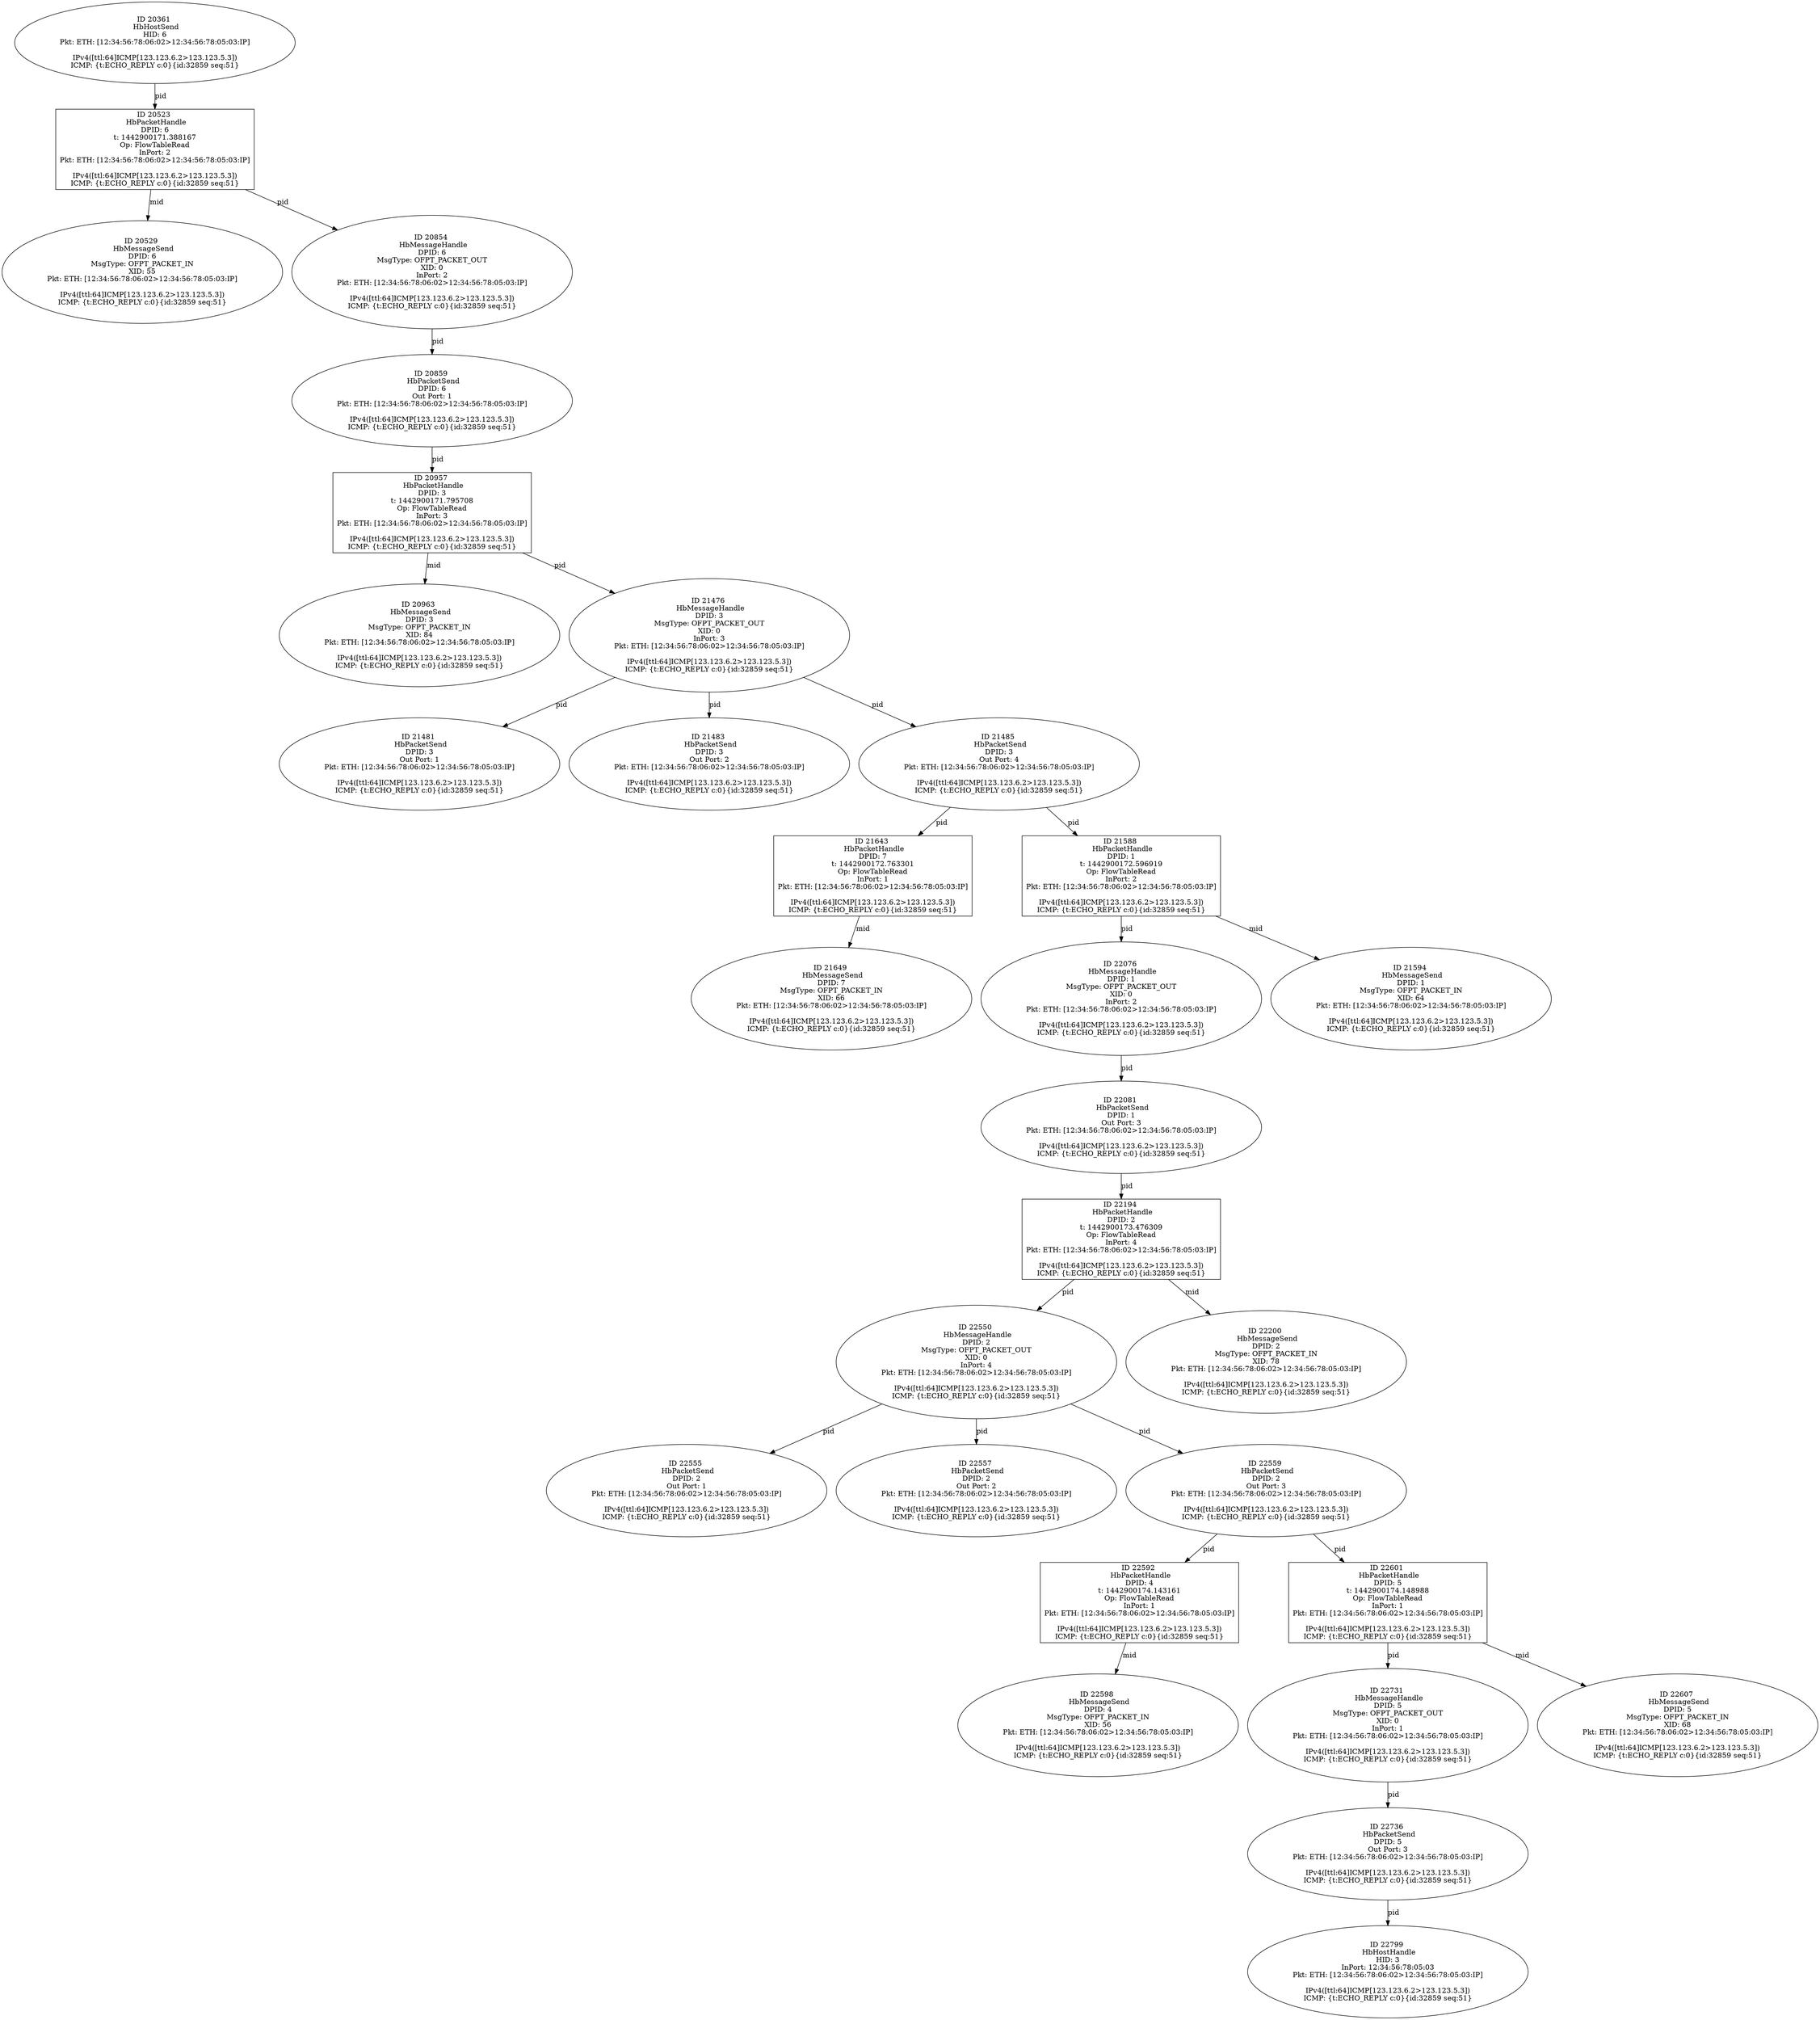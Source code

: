 strict digraph G {
20361 [shape=oval, event=<hb_events.HbHostSend object at 0x10c5b9e90>, label="ID 20361 
 HbHostSend
HID: 6
Pkt: ETH: [12:34:56:78:06:02>12:34:56:78:05:03:IP]

IPv4([ttl:64]ICMP[123.123.6.2>123.123.5.3])
ICMP: {t:ECHO_REPLY c:0}{id:32859 seq:51}"];
21643 [shape=box, event=<hb_events.HbPacketHandle object at 0x10c8e6f10>, label="ID 21643 
 HbPacketHandle
DPID: 7
t: 1442900172.763301
Op: FlowTableRead
InPort: 1
Pkt: ETH: [12:34:56:78:06:02>12:34:56:78:05:03:IP]

IPv4([ttl:64]ICMP[123.123.6.2>123.123.5.3])
ICMP: {t:ECHO_REPLY c:0}{id:32859 seq:51}"];
22799 [shape=oval, event=<hb_events.HbHostHandle object at 0x10cc3f550>, label="ID 22799 
 HbHostHandle
HID: 3
InPort: 12:34:56:78:05:03
Pkt: ETH: [12:34:56:78:06:02>12:34:56:78:05:03:IP]

IPv4([ttl:64]ICMP[123.123.6.2>123.123.5.3])
ICMP: {t:ECHO_REPLY c:0}{id:32859 seq:51}"];
21649 [shape=oval, event=<hb_events.HbMessageSend object at 0x10c8ecc50>, label="ID 21649 
 HbMessageSend
DPID: 7
MsgType: OFPT_PACKET_IN
XID: 66
Pkt: ETH: [12:34:56:78:06:02>12:34:56:78:05:03:IP]

IPv4([ttl:64]ICMP[123.123.6.2>123.123.5.3])
ICMP: {t:ECHO_REPLY c:0}{id:32859 seq:51}"];
22550 [shape=oval, event=<hb_events.HbMessageHandle object at 0x10cb50ad0>, label="ID 22550 
 HbMessageHandle
DPID: 2
MsgType: OFPT_PACKET_OUT
XID: 0
InPort: 4
Pkt: ETH: [12:34:56:78:06:02>12:34:56:78:05:03:IP]

IPv4([ttl:64]ICMP[123.123.6.2>123.123.5.3])
ICMP: {t:ECHO_REPLY c:0}{id:32859 seq:51}"];
22555 [shape=oval, event=<hb_events.HbPacketSend object at 0x10cb4aa10>, label="ID 22555 
 HbPacketSend
DPID: 2
Out Port: 1
Pkt: ETH: [12:34:56:78:06:02>12:34:56:78:05:03:IP]

IPv4([ttl:64]ICMP[123.123.6.2>123.123.5.3])
ICMP: {t:ECHO_REPLY c:0}{id:32859 seq:51}"];
22557 [shape=oval, event=<hb_events.HbPacketSend object at 0x10cb4ac50>, label="ID 22557 
 HbPacketSend
DPID: 2
Out Port: 2
Pkt: ETH: [12:34:56:78:06:02>12:34:56:78:05:03:IP]

IPv4([ttl:64]ICMP[123.123.6.2>123.123.5.3])
ICMP: {t:ECHO_REPLY c:0}{id:32859 seq:51}"];
22559 [shape=oval, event=<hb_events.HbPacketSend object at 0x10cb4ae50>, label="ID 22559 
 HbPacketSend
DPID: 2
Out Port: 3
Pkt: ETH: [12:34:56:78:06:02>12:34:56:78:05:03:IP]

IPv4([ttl:64]ICMP[123.123.6.2>123.123.5.3])
ICMP: {t:ECHO_REPLY c:0}{id:32859 seq:51}"];
20523 [shape=box, event=<hb_events.HbPacketHandle object at 0x10c614610>, label="ID 20523 
 HbPacketHandle
DPID: 6
t: 1442900171.388167
Op: FlowTableRead
InPort: 2
Pkt: ETH: [12:34:56:78:06:02>12:34:56:78:05:03:IP]

IPv4([ttl:64]ICMP[123.123.6.2>123.123.5.3])
ICMP: {t:ECHO_REPLY c:0}{id:32859 seq:51}"];
20529 [shape=oval, event=<hb_events.HbMessageSend object at 0x10c611cd0>, label="ID 20529 
 HbMessageSend
DPID: 6
MsgType: OFPT_PACKET_IN
XID: 55
Pkt: ETH: [12:34:56:78:06:02>12:34:56:78:05:03:IP]

IPv4([ttl:64]ICMP[123.123.6.2>123.123.5.3])
ICMP: {t:ECHO_REPLY c:0}{id:32859 seq:51}"];
22194 [shape=box, event=<hb_events.HbPacketHandle object at 0x10ca42b50>, label="ID 22194 
 HbPacketHandle
DPID: 2
t: 1442900173.476309
Op: FlowTableRead
InPort: 4
Pkt: ETH: [12:34:56:78:06:02>12:34:56:78:05:03:IP]

IPv4([ttl:64]ICMP[123.123.6.2>123.123.5.3])
ICMP: {t:ECHO_REPLY c:0}{id:32859 seq:51}"];
22200 [shape=oval, event=<hb_events.HbMessageSend object at 0x10ca55250>, label="ID 22200 
 HbMessageSend
DPID: 2
MsgType: OFPT_PACKET_IN
XID: 78
Pkt: ETH: [12:34:56:78:06:02>12:34:56:78:05:03:IP]

IPv4([ttl:64]ICMP[123.123.6.2>123.123.5.3])
ICMP: {t:ECHO_REPLY c:0}{id:32859 seq:51}"];
22076 [shape=oval, event=<hb_events.HbMessageHandle object at 0x10c9fb550>, label="ID 22076 
 HbMessageHandle
DPID: 1
MsgType: OFPT_PACKET_OUT
XID: 0
InPort: 2
Pkt: ETH: [12:34:56:78:06:02>12:34:56:78:05:03:IP]

IPv4([ttl:64]ICMP[123.123.6.2>123.123.5.3])
ICMP: {t:ECHO_REPLY c:0}{id:32859 seq:51}"];
22592 [shape=box, event=<hb_events.HbPacketHandle object at 0x10cb7b190>, label="ID 22592 
 HbPacketHandle
DPID: 4
t: 1442900174.143161
Op: FlowTableRead
InPort: 1
Pkt: ETH: [12:34:56:78:06:02>12:34:56:78:05:03:IP]

IPv4([ttl:64]ICMP[123.123.6.2>123.123.5.3])
ICMP: {t:ECHO_REPLY c:0}{id:32859 seq:51}"];
22081 [shape=oval, event=<hb_events.HbPacketSend object at 0x10c9fbb50>, label="ID 22081 
 HbPacketSend
DPID: 1
Out Port: 3
Pkt: ETH: [12:34:56:78:06:02>12:34:56:78:05:03:IP]

IPv4([ttl:64]ICMP[123.123.6.2>123.123.5.3])
ICMP: {t:ECHO_REPLY c:0}{id:32859 seq:51}"];
22598 [shape=oval, event=<hb_events.HbMessageSend object at 0x10cb7b950>, label="ID 22598 
 HbMessageSend
DPID: 4
MsgType: OFPT_PACKET_IN
XID: 56
Pkt: ETH: [12:34:56:78:06:02>12:34:56:78:05:03:IP]

IPv4([ttl:64]ICMP[123.123.6.2>123.123.5.3])
ICMP: {t:ECHO_REPLY c:0}{id:32859 seq:51}"];
22601 [shape=box, event=<hb_events.HbPacketHandle object at 0x10cb7b910>, label="ID 22601 
 HbPacketHandle
DPID: 5
t: 1442900174.148988
Op: FlowTableRead
InPort: 1
Pkt: ETH: [12:34:56:78:06:02>12:34:56:78:05:03:IP]

IPv4([ttl:64]ICMP[123.123.6.2>123.123.5.3])
ICMP: {t:ECHO_REPLY c:0}{id:32859 seq:51}"];
22731 [shape=oval, event=<hb_events.HbMessageHandle object at 0x10cbea7d0>, label="ID 22731 
 HbMessageHandle
DPID: 5
MsgType: OFPT_PACKET_OUT
XID: 0
InPort: 1
Pkt: ETH: [12:34:56:78:06:02>12:34:56:78:05:03:IP]

IPv4([ttl:64]ICMP[123.123.6.2>123.123.5.3])
ICMP: {t:ECHO_REPLY c:0}{id:32859 seq:51}"];
22607 [shape=oval, event=<hb_events.HbMessageSend object at 0x10cb85810>, label="ID 22607 
 HbMessageSend
DPID: 5
MsgType: OFPT_PACKET_IN
XID: 68
Pkt: ETH: [12:34:56:78:06:02>12:34:56:78:05:03:IP]

IPv4([ttl:64]ICMP[123.123.6.2>123.123.5.3])
ICMP: {t:ECHO_REPLY c:0}{id:32859 seq:51}"];
22736 [shape=oval, event=<hb_events.HbPacketSend object at 0x10cbeacd0>, label="ID 22736 
 HbPacketSend
DPID: 5
Out Port: 3
Pkt: ETH: [12:34:56:78:06:02>12:34:56:78:05:03:IP]

IPv4([ttl:64]ICMP[123.123.6.2>123.123.5.3])
ICMP: {t:ECHO_REPLY c:0}{id:32859 seq:51}"];
21588 [shape=box, event=<hb_events.HbPacketHandle object at 0x10c8bdf10>, label="ID 21588 
 HbPacketHandle
DPID: 1
t: 1442900172.596919
Op: FlowTableRead
InPort: 2
Pkt: ETH: [12:34:56:78:06:02>12:34:56:78:05:03:IP]

IPv4([ttl:64]ICMP[123.123.6.2>123.123.5.3])
ICMP: {t:ECHO_REPLY c:0}{id:32859 seq:51}"];
21594 [shape=oval, event=<hb_events.HbMessageSend object at 0x10c8c5650>, label="ID 21594 
 HbMessageSend
DPID: 1
MsgType: OFPT_PACKET_IN
XID: 64
Pkt: ETH: [12:34:56:78:06:02>12:34:56:78:05:03:IP]

IPv4([ttl:64]ICMP[123.123.6.2>123.123.5.3])
ICMP: {t:ECHO_REPLY c:0}{id:32859 seq:51}"];
20957 [shape=box, event=<hb_events.HbPacketHandle object at 0x10c713510>, label="ID 20957 
 HbPacketHandle
DPID: 3
t: 1442900171.795708
Op: FlowTableRead
InPort: 3
Pkt: ETH: [12:34:56:78:06:02>12:34:56:78:05:03:IP]

IPv4([ttl:64]ICMP[123.123.6.2>123.123.5.3])
ICMP: {t:ECHO_REPLY c:0}{id:32859 seq:51}"];
20963 [shape=oval, event=<hb_events.HbMessageSend object at 0x10c713fd0>, label="ID 20963 
 HbMessageSend
DPID: 3
MsgType: OFPT_PACKET_IN
XID: 84
Pkt: ETH: [12:34:56:78:06:02>12:34:56:78:05:03:IP]

IPv4([ttl:64]ICMP[123.123.6.2>123.123.5.3])
ICMP: {t:ECHO_REPLY c:0}{id:32859 seq:51}"];
21476 [shape=oval, event=<hb_events.HbMessageHandle object at 0x10c898e90>, label="ID 21476 
 HbMessageHandle
DPID: 3
MsgType: OFPT_PACKET_OUT
XID: 0
InPort: 3
Pkt: ETH: [12:34:56:78:06:02>12:34:56:78:05:03:IP]

IPv4([ttl:64]ICMP[123.123.6.2>123.123.5.3])
ICMP: {t:ECHO_REPLY c:0}{id:32859 seq:51}"];
21481 [shape=oval, event=<hb_events.HbPacketSend object at 0x10c88b3d0>, label="ID 21481 
 HbPacketSend
DPID: 3
Out Port: 1
Pkt: ETH: [12:34:56:78:06:02>12:34:56:78:05:03:IP]

IPv4([ttl:64]ICMP[123.123.6.2>123.123.5.3])
ICMP: {t:ECHO_REPLY c:0}{id:32859 seq:51}"];
21483 [shape=oval, event=<hb_events.HbPacketSend object at 0x10c88b610>, label="ID 21483 
 HbPacketSend
DPID: 3
Out Port: 2
Pkt: ETH: [12:34:56:78:06:02>12:34:56:78:05:03:IP]

IPv4([ttl:64]ICMP[123.123.6.2>123.123.5.3])
ICMP: {t:ECHO_REPLY c:0}{id:32859 seq:51}"];
21485 [shape=oval, event=<hb_events.HbPacketSend object at 0x10c88b850>, label="ID 21485 
 HbPacketSend
DPID: 3
Out Port: 4
Pkt: ETH: [12:34:56:78:06:02>12:34:56:78:05:03:IP]

IPv4([ttl:64]ICMP[123.123.6.2>123.123.5.3])
ICMP: {t:ECHO_REPLY c:0}{id:32859 seq:51}"];
20854 [shape=oval, event=<hb_events.HbMessageHandle object at 0x10c6cee90>, label="ID 20854 
 HbMessageHandle
DPID: 6
MsgType: OFPT_PACKET_OUT
XID: 0
InPort: 2
Pkt: ETH: [12:34:56:78:06:02>12:34:56:78:05:03:IP]

IPv4([ttl:64]ICMP[123.123.6.2>123.123.5.3])
ICMP: {t:ECHO_REPLY c:0}{id:32859 seq:51}"];
20859 [shape=oval, event=<hb_events.HbPacketSend object at 0x10c6caa90>, label="ID 20859 
 HbPacketSend
DPID: 6
Out Port: 1
Pkt: ETH: [12:34:56:78:06:02>12:34:56:78:05:03:IP]

IPv4([ttl:64]ICMP[123.123.6.2>123.123.5.3])
ICMP: {t:ECHO_REPLY c:0}{id:32859 seq:51}"];
20361 -> 20523  [rel=pid, label=pid];
21643 -> 21649  [rel=mid, label=mid];
22550 -> 22555  [rel=pid, label=pid];
22550 -> 22557  [rel=pid, label=pid];
22550 -> 22559  [rel=pid, label=pid];
22559 -> 22592  [rel=pid, label=pid];
22559 -> 22601  [rel=pid, label=pid];
20523 -> 20529  [rel=mid, label=mid];
20523 -> 20854  [rel=pid, label=pid];
22194 -> 22200  [rel=mid, label=mid];
22194 -> 22550  [rel=pid, label=pid];
22076 -> 22081  [rel=pid, label=pid];
22592 -> 22598  [rel=mid, label=mid];
22081 -> 22194  [rel=pid, label=pid];
22601 -> 22731  [rel=pid, label=pid];
22601 -> 22607  [rel=mid, label=mid];
22731 -> 22736  [rel=pid, label=pid];
22736 -> 22799  [rel=pid, label=pid];
21588 -> 21594  [rel=mid, label=mid];
21588 -> 22076  [rel=pid, label=pid];
20957 -> 20963  [rel=mid, label=mid];
20957 -> 21476  [rel=pid, label=pid];
21476 -> 21481  [rel=pid, label=pid];
21476 -> 21483  [rel=pid, label=pid];
21476 -> 21485  [rel=pid, label=pid];
21485 -> 21643  [rel=pid, label=pid];
21485 -> 21588  [rel=pid, label=pid];
20854 -> 20859  [rel=pid, label=pid];
20859 -> 20957  [rel=pid, label=pid];
}

